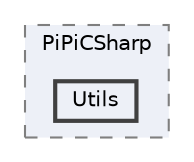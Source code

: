 digraph "C:/PiPiCSharp/PiPiCSharp/Utils"
{
 // LATEX_PDF_SIZE
  bgcolor="transparent";
  edge [fontname=Helvetica,fontsize=10,labelfontname=Helvetica,labelfontsize=10];
  node [fontname=Helvetica,fontsize=10,shape=box,height=0.2,width=0.4];
  compound=true
  subgraph clusterdir_1ad82bea316cee26b7d1f677ccd3a22d {
    graph [ bgcolor="#edf0f7", pencolor="grey50", label="PiPiCSharp", fontname=Helvetica,fontsize=10 style="filled,dashed", URL="dir_1ad82bea316cee26b7d1f677ccd3a22d.html",tooltip=""]
  dir_7a1c27582a52ae72c448d5392104f3e1 [label="Utils", fillcolor="#edf0f7", color="grey25", style="filled,bold", URL="dir_7a1c27582a52ae72c448d5392104f3e1.html",tooltip=""];
  }
}
